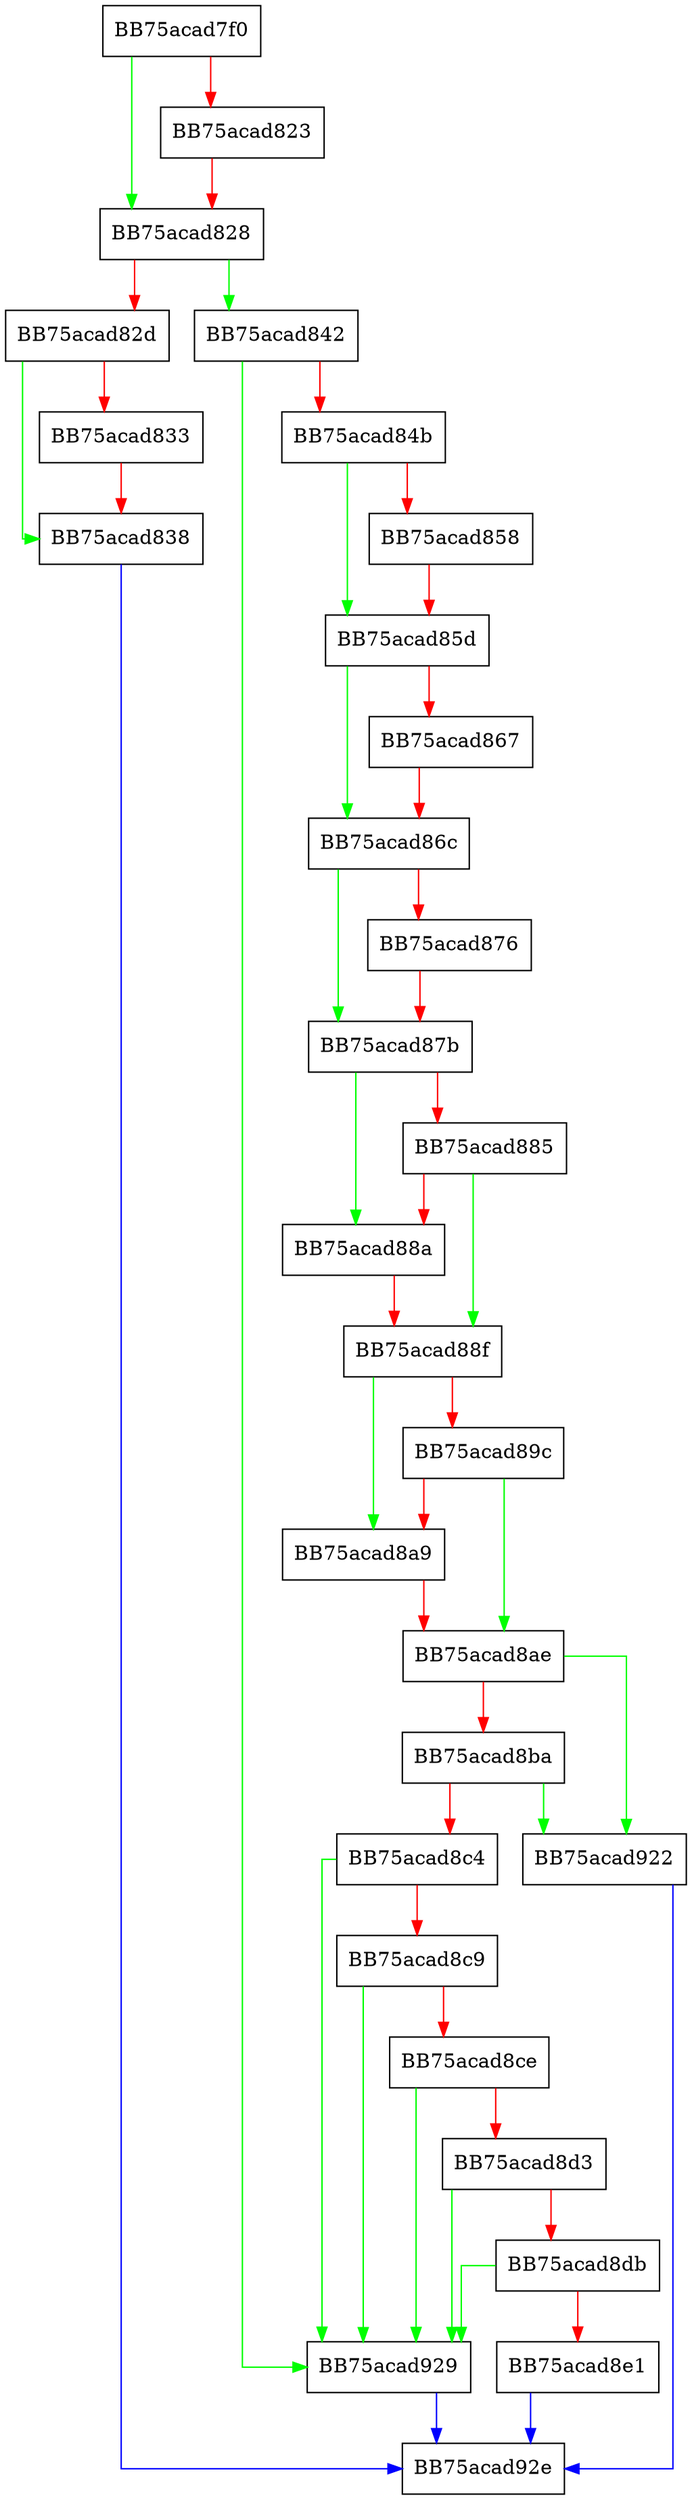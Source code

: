 digraph ExtractorAsFirefoxInstallSpecialFolder {
  node [shape="box"];
  graph [splines=ortho];
  BB75acad7f0 -> BB75acad828 [color="green"];
  BB75acad7f0 -> BB75acad823 [color="red"];
  BB75acad823 -> BB75acad828 [color="red"];
  BB75acad828 -> BB75acad842 [color="green"];
  BB75acad828 -> BB75acad82d [color="red"];
  BB75acad82d -> BB75acad838 [color="green"];
  BB75acad82d -> BB75acad833 [color="red"];
  BB75acad833 -> BB75acad838 [color="red"];
  BB75acad838 -> BB75acad92e [color="blue"];
  BB75acad842 -> BB75acad929 [color="green"];
  BB75acad842 -> BB75acad84b [color="red"];
  BB75acad84b -> BB75acad85d [color="green"];
  BB75acad84b -> BB75acad858 [color="red"];
  BB75acad858 -> BB75acad85d [color="red"];
  BB75acad85d -> BB75acad86c [color="green"];
  BB75acad85d -> BB75acad867 [color="red"];
  BB75acad867 -> BB75acad86c [color="red"];
  BB75acad86c -> BB75acad87b [color="green"];
  BB75acad86c -> BB75acad876 [color="red"];
  BB75acad876 -> BB75acad87b [color="red"];
  BB75acad87b -> BB75acad88a [color="green"];
  BB75acad87b -> BB75acad885 [color="red"];
  BB75acad885 -> BB75acad88f [color="green"];
  BB75acad885 -> BB75acad88a [color="red"];
  BB75acad88a -> BB75acad88f [color="red"];
  BB75acad88f -> BB75acad8a9 [color="green"];
  BB75acad88f -> BB75acad89c [color="red"];
  BB75acad89c -> BB75acad8ae [color="green"];
  BB75acad89c -> BB75acad8a9 [color="red"];
  BB75acad8a9 -> BB75acad8ae [color="red"];
  BB75acad8ae -> BB75acad922 [color="green"];
  BB75acad8ae -> BB75acad8ba [color="red"];
  BB75acad8ba -> BB75acad922 [color="green"];
  BB75acad8ba -> BB75acad8c4 [color="red"];
  BB75acad8c4 -> BB75acad929 [color="green"];
  BB75acad8c4 -> BB75acad8c9 [color="red"];
  BB75acad8c9 -> BB75acad929 [color="green"];
  BB75acad8c9 -> BB75acad8ce [color="red"];
  BB75acad8ce -> BB75acad929 [color="green"];
  BB75acad8ce -> BB75acad8d3 [color="red"];
  BB75acad8d3 -> BB75acad929 [color="green"];
  BB75acad8d3 -> BB75acad8db [color="red"];
  BB75acad8db -> BB75acad929 [color="green"];
  BB75acad8db -> BB75acad8e1 [color="red"];
  BB75acad8e1 -> BB75acad92e [color="blue"];
  BB75acad922 -> BB75acad92e [color="blue"];
  BB75acad929 -> BB75acad92e [color="blue"];
}
